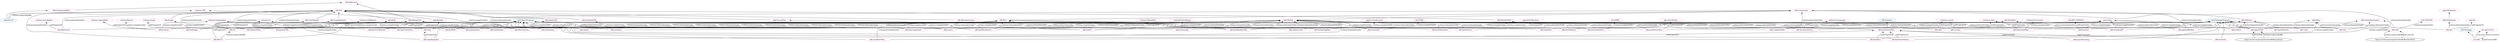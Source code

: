 digraph G {
  rankdir=BT
  node[height=.3]
"http://schema.org/Organization" [fillcolor="#1f77b4" color="#1f77b4" label="schema:Organization"]
"http://ns.nature.com/terms/Publication" [fillcolor="#1f77b4" color="#1f77b4" label="npg:Publication"]
"http://www.w3.org/2001/XMLSchema#string" [fillcolor="#1f77b4" color="#1f77b4" label="xsd:string"]
"https://w3id.org/oseg/ont/osh/okh#ExportFile" [fillcolor="#1f77b4" color="#1f77b4" label="okh:ExportFile"]
"https://w3id.org/oseg/ont/osh/tsdc/core#OHTsDC" [fillcolor="#1f77b4" color="#1f77b4" label="tsdc:OHTsDC"]
"http://www.w3.org/2002/07/owl#Ontology" [fillcolor="#1f77b4" color="#1f77b4" label="owl:Ontology"]
"https://w3id.org/oseg/ont/osh/okh#Standard" [fillcolor="#1f77b4" color="#1f77b4" label="okh:Standard"]
"https://w3id.org/oseg/ont/osh/okh#File" [fillcolor="#1f77b4" color="#1f77b4" label="okh:File"]
"http://www.w3.org/2002/07/owl#DatatypeProperty" [fillcolor="#1f77b4" color="#1f77b4" label="owl:DatatypeProperty"]
"http://schema.org/URL" [fillcolor="#1f77b4" color="#1f77b4" label="schema:URL"]
"https://w3id.org/oseg/ont/osh/okh#Software" [fillcolor="#1f77b4" color="#1f77b4" label="okh:Software"]
"https://w3id.org/oseg/ont/osh/okh#Publication" [fillcolor="#1f77b4" color="#1f77b4" label="okh:Publication"]
"https://w3id.org/oseg/ont/osh/okh#SourceFile" [fillcolor="#1f77b4" color="#1f77b4" label="okh:SourceFile"]
"https://w3id.org/oseg/ont/osh/okh#ComponentReference" [fillcolor="#1f77b4" color="#1f77b4" label="okh:ComponentRefe..."]
"https://w3id.org/oseg/ont/osh/okh#AuxiliaryFile" [fillcolor="#1f77b4" color="#1f77b4" label="okh:AuxiliaryFile"]
"https://w3id.org/oseg/ont/osh/okh#FileUrl" [fillcolor="#1f77b4" color="#1f77b4" label="okh:FileUrl"]
"https://w3id.org/oseg/ont/osh/otrl#OTRL" [fillcolor="#1f77b4" color="#1f77b4" label="otrl:OTRL"]
"https://w3id.org/oseg/ont/osh/otrl#ODRL" [fillcolor="#1f77b4" color="#1f77b4" label="otrl:ODRL"]
"https://w3id.org/oseg/ont/osh/okh#Component" [fillcolor="#1f77b4" color="#1f77b4" label="okh:Component"]
"https://w3id.org/oseg/ont/osh/okh#ManufacturingInstructions" [fillcolor="#1f77b4" color="#1f77b4" label="okh:Manufacturing..."]
"https://w3id.org/oseg/ont/osh/okh#Reference" [fillcolor="#1f77b4" color="#1f77b4" label="okh:Reference"]
"http://schema.org/StructuredValue" [fillcolor="#1f77b4" color="#1f77b4" label="schema:Structured..."]
"https://w3id.org/oseg/ont/osh/okh#ManifestFile" [fillcolor="#1f77b4" color="#1f77b4" label="okh:ManifestFile"]
"https://w3id.org/oseg/ont/osh/okh#UserManual" [fillcolor="#1f77b4" color="#1f77b4" label="okh:UserManual"]
"http://www.w3.org/1999/02/22-rdf-syntax-ns#Property" [fillcolor="#1f77b4" color="#1f77b4" label="rdf:Property"]
"http://schema.org/Person" [fillcolor="#1f77b4" color="#1f77b4" label="schema:Person"]
"https://w3id.org/oseg/ont/osh/okh#Module" [fillcolor="#1f77b4" color="#1f77b4" label="okh:Module"]
"https://w3id.org/oseg/ont/osh/okh#BoM" [fillcolor="#1f77b4" color="#1f77b4" label="okh:BoM"]
"https://w3id.org/oseg/ont/osh/okh#ContributionGuide" [fillcolor="#1f77b4" color="#1f77b4" label="okh:ContributionG..."]
"https://w3id.org/oseg/ont/osh/okh#Image" [fillcolor="#1f77b4" color="#1f77b4" label="okh:Image"]
"https://w3id.org/oseg/ont/osh/okh#Mass" [fillcolor="#1f77b4" color="#1f77b4" label="okh:Mass"]
"http://www.w3.org/2001/XMLSchema#dateTimeStamp" [fillcolor="#1f77b4" color="#1f77b4" label="xsd:dateTimeStamp"]
"http://www.w3.org/2002/07/owl#ObjectProperty" [fillcolor="#1f77b4" color="#1f77b4" label="owl:ObjectProperty"]
"https://w3id.org/oseg/ont/osh/okh#Readme" [fillcolor="#1f77b4" color="#1f77b4" label="okh:Readme"]
"https://w3id.org/oseg/ont/osh/okh#Part" [fillcolor="#1f77b4" color="#1f77b4" label="okh:Part"]
"https://w3id.org/oseg/ont/osh/okh#WebsiteUrl" [fillcolor="#1f77b4" color="#1f77b4" label="okh:WebsiteUrl"]
"http://spdx.org/rdf/terms#ListedLicense" [fillcolor="#1f77b4" color="#1f77b4" label="spdxt:ListedLicense"]
"https://w3id.org/oseg/ont/osh/okh#OuterDimensions" [fillcolor="#1f77b4" color="#1f77b4" label="okh:OuterDimensions"]
"https://w3id.org/oseg/ont/osh/okh#Module" [fillcolor="#e377c2" color="#e377c2" label="okh:Module"]
"https://w3id.org/oseg/ont/osh/okh#File" [fillcolor="#e377c2" color="#e377c2" label="okh:File"]
"https://w3id.org/oseg/ont/osh/okh#productionMetadata" [fillcolor="#e377c2" color="#e377c2" label="okh:productionMet..."]
"https://w3id.org/oseg/ont/osh/okh#forkOf" [fillcolor="#e377c2" color="#e377c2" label="okh:forkOf"]
"http://schema.org/url" [fillcolor="#e377c2" color="#e377c2" label="schema:url"]
"http://schema.org/version" [fillcolor="#e377c2" color="#e377c2" label="schema:version"]
"https://w3id.org/oseg/ont/osh/okh#ComponentReference" [fillcolor="#e377c2" color="#e377c2" label="okh:ComponentRefe..."]
"https://w3id.org/oseg/ont/osh/okh#Mass" [fillcolor="#e377c2" color="#e377c2" label="okh:Mass"]
"https://w3id.org/oseg/ont/osh/okh#SourceFile" [fillcolor="#e377c2" color="#e377c2" label="okh:SourceFile"]
"https://w3id.org/oseg/ont/osh/okh#openSCAD" [fillcolor="#e377c2" color="#e377c2" label="okh:openSCAD"]
"http://schema.org/isBasedOn" [fillcolor="#e377c2" color="#e377c2" label="schema:isBasedOn"]
"http://www.w3.org/2001/XMLSchema#string" [fillcolor="#e377c2" color="#e377c2" label="xsd:string"]
"https://w3id.org/oseg/ont/osh/okh#alternativeLicense" [fillcolor="#e377c2" color="#e377c2" label="okh:alternativeLi..."]
"http://schema.org/codeRepository" [fillcolor="#e377c2" color="#e377c2" label="schema:codeReposi..."]
"https://w3id.org/oseg/ont/osh/okh#Standard" [fillcolor="#e377c2" color="#e377c2" label="okh:Standard"]
"https://w3id.org/oseg/ont/osh/okh#Software" [fillcolor="#e377c2" color="#e377c2" label="okh:Software"]
"https://w3id.org/oseg/ont/osh/okh#Component" [fillcolor="#e377c2" color="#e377c2" label="okh:Component"]
"https://w3id.org/oseg/ont/osh/okh#attestation" [fillcolor="#e377c2" color="#e377c2" label="okh:attestation"]
"https://w3id.org/oseg/ont/osh/okh#tsdc" [fillcolor="#e377c2" color="#e377c2" label="okh:tsdc"]
"https://www.gnu.org/licenses/gpl-3.0.txt" [fillcolor="#e377c2" color="#e377c2" label="ns1:gpl-3.0.txt"]
"https://w3id.org/oseg/ont/osh/tsdc/core#OHTsDC" [fillcolor="#e377c2" color="#e377c2" label="tsdc:OHTsDC"]
"https://w3id.org/oseg/ont/osh/okh#doi" [fillcolor="#e377c2" color="#e377c2" label="okh:doi"]
"https://w3id.org/oseg/ont/osh/okh#technologyReadinessLevel" [fillcolor="#e377c2" color="#e377c2" label="okh:technologyRea..."]
"https://w3id.org/oseg/ont/osh/okh#compliesWith" [fillcolor="#e377c2" color="#e377c2" label="okh:compliesWith"]
"http://schema.org/encodingFormat" [fillcolor="#e377c2" color="#e377c2" label="schema:encodingFo..."]
"https://w3id.org/oseg/ont/osh/okh#hasSoftware" [fillcolor="#e377c2" color="#e377c2" label="okh:hasSoftware"]
"https://w3id.org/oseg/ont/osh/okh#Part" [fillcolor="#e377c2" color="#e377c2" label="okh:Part"]
"http://ns.nature.com/terms/doi" [fillcolor="#e377c2" color="#e377c2" label="npg:doi"]
"https://w3id.org/oseg/ont/osh/okh#source" [fillcolor="#e377c2" color="#e377c2" label="okh:source"]
"https://w3id.org/oseg/ont/osh/okh#hasPublication" [fillcolor="#e377c2" color="#e377c2" label="okh:hasPublication"]
"https://w3id.org/oseg/ont/osh/okh#uploadMethod" [fillcolor="#e377c2" color="#e377c2" label="okh:uploadMethod"]
"https://w3id.org/oseg/ont/osh/okh#fileUrl" [fillcolor="#e377c2" color="#e377c2" label="okh:fileUrl"]
"http://schema.org/value" [fillcolor="#e377c2" color="#e377c2" label="schema:value"]
"https://w3id.org/oseg/ont/osh/okh" [fillcolor="#e377c2" color="#e377c2" label="ns2:okh"]
"https://w3id.org/oseg/ont/osh/okh#versionOf" [fillcolor="#e377c2" color="#e377c2" label="okh:versionOf"]
"http://schema.org/image" [fillcolor="#e377c2" color="#e377c2" label="schema:image"]
"http://spdx.org/rdf/terms#ListedLicense" [fillcolor="#e377c2" color="#e377c2" label="spdxt:ListedLicense"]
"https://w3id.org/oseg/ont/osh/okh#documentationLanguage" [fillcolor="#e377c2" color="#e377c2" label="okh:documentation..."]
"https://w3id.org/oseg/ont/osh/okh#hasUserManual" [fillcolor="#e377c2" color="#e377c2" label="okh:hasUserManual"]
"https://w3id.org/oseg/ont/osh/okh#WebsiteUrl" [fillcolor="#e377c2" color="#e377c2" label="okh:WebsiteUrl"]
"https://w3id.org/oseg/ont/osh/okh#hasImage" [fillcolor="#e377c2" color="#e377c2" label="okh:hasImage"]
"https://w3id.org/oseg/ont/osh/okh#documentationReadinessLevel" [fillcolor="#e377c2" color="#e377c2" label="okh:documentation..."]
"https://w3id.org/oseg/ont/osh/okh#BoM" [fillcolor="#e377c2" color="#e377c2" label="okh:BoM"]
"https://w3id.org/oseg/ont/osh/okh#hasManifestFile" [fillcolor="#e377c2" color="#e377c2" label="okh:hasManifestFile"]
"https://w3id.org/oseg/ont/osh/okh#AuxiliaryFile" [fillcolor="#e377c2" color="#e377c2" label="okh:AuxiliaryFile"]
"https://w3id.org/oseg/ont/osh/okh#unit" [fillcolor="#e377c2" color="#e377c2" label="okh:unit"]
"http://schema.org/Organization" [fillcolor="#e377c2" color="#e377c2" label="schema:Organization"]
"https://w3id.org/oseg/ont/osh/okh#licensor" [fillcolor="#e377c2" color="#e377c2" label="okh:licensor"]
"https://w3id.org/oseg/ont/osh/okh#hasReadme" [fillcolor="#e377c2" color="#e377c2" label="okh:hasReadme"]
"http://purl.obolibrary.org/obo/BFO_0000016" [fillcolor="#e377c2" color="#e377c2" label="obo:BFO_0000016"]
"http://schema.org/inLanguage" [fillcolor="#e377c2" color="#e377c2" label="schema:inLanguage"]
"https://w3id.org/oseg/ont/osh/okh#dataSource" [fillcolor="#e377c2" color="#e377c2" label="okh:dataSource"]
"https://w3id.org/oseg/ont/osh/okh#repoHost" [fillcolor="#e377c2" color="#e377c2" label="okh:repoHost"]
"https://w3id.org/oseg/ont/osh/okh#Reference" [fillcolor="#e377c2" color="#e377c2" label="okh:Reference"]
"https://w3id.org/oseg/ont/osh/okh#version" [fillcolor="#e377c2" color="#e377c2" label="okh:version"]
"https://w3id.org/oseg/ont/osh/okh#export" [fillcolor="#e377c2" color="#e377c2" label="okh:export"]
"https://w3id.org/oseg/ont/osh/okh#hasOuterDimensions" [fillcolor="#e377c2" color="#e377c2" label="okh:hasOuterDimen..."]
"https://w3id.org/oseg/ont/osh/okh#repoSnapshot" [fillcolor="#e377c2" color="#e377c2" label="okh:repoSnapshot"]
"https://w3id.org/oseg/ont/osh/okh#hasComponent" [fillcolor="#e377c2" color="#e377c2" label="okh:hasComponent"]
"https://w3id.org/oseg/ont/osh/okh#hasBoM" [fillcolor="#e377c2" color="#e377c2" label="okh:hasBoM"]
"https://w3id.org/oseg/ont/osh/okh#function" [fillcolor="#e377c2" color="#e377c2" label="okh:function"]
"https://w3id.org/oseg/ont/osh/okh#hasContributionGuide" [fillcolor="#e377c2" color="#e377c2" label="okh:hasContributi..."]
"https://w3id.org/oseg/ont/osh/okh#relativePath" [fillcolor="#e377c2" color="#e377c2" label="okh:relativePath"]
"https://w3id.org/oseg/ont/osh/okh#Publication" [fillcolor="#e377c2" color="#e377c2" label="okh:Publication"]
"https://w3id.org/oseg/ont/osh/okh#organization" [fillcolor="#e377c2" color="#e377c2" label="okh:organization"]
"http://schema.org/StructuredValue" [fillcolor="#e377c2" color="#e377c2" label="schema:Structured..."]
"https://w3id.org/oseg/ont/osh/okh#hasMass" [fillcolor="#e377c2" color="#e377c2" label="okh:hasMass"]
"https://w3id.org/oseg/ont/osh/okh#ExportFile" [fillcolor="#e377c2" color="#e377c2" label="okh:ExportFile"]
"https://w3id.org/oseg/ont/osh/okh#installationGuide" [fillcolor="#e377c2" color="#e377c2" label="okh:installationG..."]
"https://w3id.org/oseg/ont/osh/okh#smallestToleranceClass" [fillcolor="#e377c2" color="#e377c2" label="okh:smallestToler..."]
"https://w3id.org/oseg/ont/osh/okh#cpcPatentClass" [fillcolor="#e377c2" color="#e377c2" label="okh:cpcPatentClass"]
"http://schema.org/URL" [fillcolor="#e377c2" color="#e377c2" label="schema:URL"]
"http://www.w3.org/2001/XMLSchema#dateTimeStamp" [fillcolor="#e377c2" color="#e377c2" label="xsd:dateTimeStamp"]
"https://w3id.org/oseg/ont/osh/okh#OuterDimensions" [fillcolor="#e377c2" color="#e377c2" label="okh:OuterDimensions"]
"https://w3id.org/oseg/ont/osh/okh#auxiliary" [fillcolor="#e377c2" color="#e377c2" label="okh:auxiliary"]
"https://w3id.org/oseg/ont/osh/okh#ManifestFile" [fillcolor="#e377c2" color="#e377c2" label="okh:ManifestFile"]
"https://w3id.org/oseg/ont/osh/okh#permaURL" [fillcolor="#e377c2" color="#e377c2" label="okh:permaURL"]
"https://w3id.org/oseg/ont/osh/okh#url" [fillcolor="#e377c2" color="#e377c2" label="okh:url"]
"https://w3id.org/oseg/ont/osh/otrl#ODRL" [fillcolor="#e377c2" color="#e377c2" label="otrl:ODRL"]
"https://w3id.org/oseg/ont/osh/okh#material" [fillcolor="#e377c2" color="#e377c2" label="okh:material"]
"https://w3id.org/oseg/ont/osh/okh#UserManual" [fillcolor="#e377c2" color="#e377c2" label="okh:UserManual"]
"http://schema.org/copyrightHolder" [fillcolor="#e377c2" color="#e377c2" label="schema:copyrightH..."]
"https://w3id.org/oseg/ont/osh/okh#okhv" [fillcolor="#e377c2" color="#e377c2" label="okh:okhv"]
"https://w3id.org/oseg/ont/osh/okh#functionalMetadata" [fillcolor="#e377c2" color="#e377c2" label="okh:functionalMet..."]
"https://w3id.org/oseg/ont/osh/okh#value" [fillcolor="#e377c2" color="#e377c2" label="okh:value"]
"http://ns.nature.com/terms/Publication" [fillcolor="#e377c2" color="#e377c2" label="npg:Publication"]
"https://w3id.org/oseg/ont/osh/okh#repo" [fillcolor="#e377c2" color="#e377c2" label="okh:repo"]
"https://w3id.org/oseg/ont/osh/okh#hasManufacturingInstructions" [fillcolor="#e377c2" color="#e377c2" label="okh:hasManufactur..."]
"https://w3id.org/oseg/ont/osh/okh#fileFormat" [fillcolor="#e377c2" color="#e377c2" label="okh:fileFormat"]
"http://schema.org/Person" [fillcolor="#e377c2" color="#e377c2" label="schema:Person"]
"https://w3id.org/oseg/ont/osh/okh#ManufacturingInstructions" [fillcolor="#e377c2" color="#e377c2" label="okh:Manufacturing..."]
"https://w3id.org/oseg/ont/osh/okh#release" [fillcolor="#e377c2" color="#e377c2" label="okh:release"]
"http://data.epo.org/linked-data/def/patent/classificationIPCInventive" [fillcolor="#e377c2" color="#e377c2" label="epo:classificatio..."]
"https://w3id.org/oseg/ont/osh/okh#Readme" [fillcolor="#e377c2" color="#e377c2" label="okh:Readme"]
"https://w3id.org/oseg/ont/osh/okh#manufacturingProcess" [fillcolor="#e377c2" color="#e377c2" label="okh:manufacturing..."]
"https://w3id.org/oseg/ont/osh/otrl#OTRL" [fillcolor="#e377c2" color="#e377c2" label="otrl:OTRL"]
"https://w3id.org/oseg/ont/osh/okh#standardID" [fillcolor="#e377c2" color="#e377c2" label="okh:standardID"]
"https://w3id.org/oseg/ont/osh/okh#timestamp" [fillcolor="#e377c2" color="#e377c2" label="okh:timestamp"]
"https://w3id.org/oseg/ont/osh/okh#Image" [fillcolor="#e377c2" color="#e377c2" label="okh:Image"]
"https://w3id.org/oseg/ont/osh/okh#ContributionGuide" [fillcolor="#e377c2" color="#e377c2" label="okh:ContributionG..."]
"https://w3id.org/oseg/ont/osh/okh#spdxLicense" [fillcolor="#e377c2" color="#e377c2" label="okh:spdxLicense"]
"http://ns.nature.com/terms/hasPublication" [fillcolor="#e377c2" color="#e377c2" label="npg:hasPublication"]
  "https://w3id.org/oseg/ont/osh/okh#documentationLanguage" -> "https://w3id.org/oseg/ont/osh/okh#Module" [label="schema:domainIncludes"]
  "https://w3id.org/oseg/ont/osh/okh#repo" -> "https://w3id.org/oseg/ont/osh/okh#Module" [label="schema:domainIncludes"]
  "https://w3id.org/oseg/ont/osh/okh#fileFormat" -> "https://w3id.org/oseg/ont/osh/okh#File" [label="schema:domainIncludes"]
  "https://w3id.org/oseg/ont/osh/okh#AuxiliaryFile" -> "https://w3id.org/oseg/ont/osh/okh#File" [label=""]
  "https://w3id.org/oseg/ont/osh/okh#hasBoM" -> "http://www.w3.org/2002/07/owl#ObjectProperty" [label="a"]
  "https://w3id.org/oseg/ont/osh/okh#productionMetadata" -> "http://www.w3.org/1999/02/22-rdf-syntax-ns#Property" [label="a"]
  "https://w3id.org/oseg/ont/osh/okh#forkOf" -> "http://www.w3.org/2002/07/owl#ObjectProperty" [label="a"]
  "https://w3id.org/oseg/ont/osh/okh#functionalMetadata" -> "https://w3id.org/oseg/ont/osh/okh#Module" [label="schema:domainIncludes"]
  "https://w3id.org/oseg/ont/osh/okh#version" -> "http://schema.org/version" [label="subPropertyOf"]
  "https://w3id.org/oseg/ont/osh/okh#permaURL" -> "https://w3id.org/oseg/ont/osh/okh#File" [label="schema:domainIncludes"]
  "https://w3id.org/oseg/ont/osh/okh#repoHost" -> "http://schema.org/url" [label="subPropertyOf"]
  "https://w3id.org/oseg/ont/osh/okh#FileUrl" -> "https://w3id.org/oseg/ont/osh/okh#ComponentReference" [label=""]
  "https://w3id.org/oseg/ont/osh/okh#function" -> "http://www.w3.org/2002/07/owl#DatatypeProperty" [label="a"]
  "https://w3id.org/oseg/ont/osh/okh#url" -> "https://w3id.org/oseg/ont/osh/okh#File" [label="schema:domainIncludes"]
  "https://w3id.org/oseg/ont/osh/okh#hasContributionGuide" -> "http://www.w3.org/2002/07/owl#ObjectProperty" [label="a"]
  "https://w3id.org/oseg/ont/osh/okh#technologyReadinessLevel" -> "https://w3id.org/oseg/ont/osh/okh#Module" [label="schema:domainIncludes"]
  "https://w3id.org/oseg/ont/osh/okh#repoSnapshot" -> "https://w3id.org/oseg/ont/osh/okh#Module" [label="schema:domainIncludes"]
  "https://w3id.org/oseg/ont/osh/okh#hasMass" -> "https://w3id.org/oseg/ont/osh/okh#Mass" [label="schema:rangeIncludes"]
  "https://w3id.org/oseg/ont/osh/okh#openScad" -> "https://w3id.org/oseg/ont/osh/okh#openSCAD" [label="schema:supersededBy"]
  "https://w3id.org/oseg/ont/osh/okh#relativePath" -> "http://www.w3.org/2002/07/owl#ObjectProperty" [label="a"]
  "https://w3id.org/oseg/ont/osh/okh#source" -> "https://w3id.org/oseg/ont/osh/okh#SourceFile" [label="schema:rangeIncludes"]
  "https://w3id.org/oseg/ont/osh/okh#ContributionGuide" -> "https://w3id.org/oseg/ont/osh/okh#File" [label=""]
  "https://w3id.org/oseg/ont/osh/okh#openSCAD" -> "http://www.w3.org/2002/07/owl#DatatypeProperty" [label="a"]
  "https://w3id.org/oseg/ont/osh/okh" -> "https://www.gnu.org/licenses/gpl-3.0.txt" [label="cc:license"]
  "https://w3id.org/oseg/ont/osh/okh#doi" -> "https://w3id.org/oseg/ont/osh/okh#Publication" [label="schema:domainIncludes"]
  "https://w3id.org/oseg/ont/osh/okh#forkOf" -> "http://schema.org/isBasedOn" [label="subPropertyOf"]
  "https://w3id.org/oseg/ont/osh/okh#relativePath" -> "http://www.w3.org/2001/XMLSchema#string" [label="schema:rangeIncludes"]
  "https://w3id.org/oseg/ont/osh/okh#uploadMethod" -> "http://www.w3.org/2001/XMLSchema#string" [label="schema:rangeIncludes"]
  "https://w3id.org/oseg/ont/osh/okh#hasBoM" -> "https://w3id.org/oseg/ont/osh/okh#Module" [label="schema:domainIncludes"]
  "https://w3id.org/oseg/ont/osh/okh#okhv" -> "http://schema.org/version" [label="subPropertyOf"]
  "https://w3id.org/oseg/ont/osh/okh#alternativeLicense" -> "http://www.w3.org/2002/07/owl#ObjectProperty" [label="a"]
  "https://w3id.org/oseg/ont/osh/okh#hasManifestFile" -> "https://w3id.org/oseg/ont/osh/okh#Module" [label="schema:domainIncludes"]
  "https://w3id.org/oseg/ont/osh/okh#SourceFile" -> "https://w3id.org/oseg/ont/osh/okh#File" [label=""]
  "https://w3id.org/oseg/ont/osh/okh#organization" -> "http://schema.org/Organization" [label="schema:rangeIncludes"]
  "https://w3id.org/oseg/ont/osh/okh#repo" -> "http://schema.org/codeRepository" [label="subPropertyOf"]
  "https://w3id.org/oseg/ont/osh/okh#organization" -> "http://www.w3.org/2002/07/owl#ObjectProperty" [label="a"]
  "https://w3id.org/oseg/ont/osh/okh#functionalMetadata" -> "http://schema.org/StructuredValue" [label="schema:rangeIncludes"]
  "https://w3id.org/oseg/ont/osh/okh#auxiliary" -> "https://w3id.org/oseg/ont/osh/okh#Module" [label="schema:domainIncludes"]
  "https://w3id.org/oseg/ont/osh/okh#standardID" -> "https://w3id.org/oseg/ont/osh/okh#Standard" [label="schema:domainIncludes"]
  "https://w3id.org/oseg/ont/osh/okh#tsdc" -> "http://www.w3.org/2002/07/owl#ObjectProperty" [label="a"]
  "https://w3id.org/oseg/ont/osh/okh#hasMass" -> "http://www.w3.org/2002/07/owl#ObjectProperty" [label="a"]
  "https://w3id.org/oseg/ont/osh/okh#installationGuide" -> "https://w3id.org/oseg/ont/osh/okh#Software" [label="schema:domainIncludes"]
  "https://w3id.org/oseg/ont/osh/okh#Module" -> "https://w3id.org/oseg/ont/osh/okh#Component" [label=""]
  "https://w3id.org/oseg/ont/osh/okh#source" -> "https://w3id.org/oseg/ont/osh/okh#Module" [label="schema:domainIncludes"]
  "https://w3id.org/oseg/ont/osh/okh#attestation" -> "http://www.w3.org/2002/07/owl#ObjectProperty" [label="a"]
  "https://w3id.org/oseg/ont/osh/okh#fileUrl" -> "http://schema.org/url" [label="subPropertyOf"]
  "https://w3id.org/oseg/ont/osh/okh#hasPublication" -> "https://w3id.org/oseg/ont/osh/okh#Module" [label="schema:domainIncludes"]
  "https://w3id.org/oseg/ont/osh/okh#export" -> "https://w3id.org/oseg/ont/osh/okh#ExportFile" [label="schema:rangeIncludes"]
  "https://w3id.org/oseg/ont/osh/okh#installationGuide" -> "http://www.w3.org/2002/07/owl#DatatypeProperty" [label="a"]
  "https://w3id.org/oseg/ont/osh/okh#compliesWith" -> "https://w3id.org/oseg/ont/osh/okh#Standard" [label="schema:rangeIncludes"]
  "https://w3id.org/oseg/ont/osh/okh#relatedTsdc" -> "https://w3id.org/oseg/ont/osh/okh#tsdc" [label="schema:supersededBy"]
  "https://w3id.org/oseg/ont/osh/okh" -> "https://www.gnu.org/licenses/gpl-3.0.txt" [label="dcterms:license"]
  "https://w3id.org/oseg/ont/osh/okh#tsdc" -> "https://w3id.org/oseg/ont/osh/tsdc/core#OHTsDC" [label="schema:rangeIncludes"]
  "https://w3id.org/oseg/ont/osh/okh#doi" -> "http://www.w3.org/2002/07/owl#DatatypeProperty" [label="a"]
  "https://w3id.org/oseg/ont/osh/okh#technologyReadinessLevel" -> "http://www.w3.org/2002/07/owl#ObjectProperty" [label="a"]
  "https://w3id.org/oseg/ont/osh/okh#smallestToleranceClass" -> "http://www.w3.org/2002/07/owl#ObjectProperty" [label="a"]
  "https://w3id.org/oseg/ont/osh/okh#cpcPatentClass" -> "http://www.w3.org/2002/07/owl#ObjectProperty" [label="a"]
  "https://w3id.org/oseg/ont/osh/okh#material" -> "https://w3id.org/oseg/ont/osh/okh#productionMetadata" [label="subPropertyOf"]
  "https://w3id.org/oseg/ont/osh/okh#hasMass" -> "https://w3id.org/oseg/ont/osh/okh#productionMetadata" [label="subPropertyOf"]
  "https://w3id.org/oseg/ont/osh/okh#Image" -> "https://w3id.org/oseg/ont/osh/okh#File" [label=""]
  "https://w3id.org/oseg/ont/osh/okh#FileUrl" -> "http://schema.org/URL" [label=""]
  "https://w3id.org/oseg/ont/osh/okh#cpcPatentClass" -> "http://www.w3.org/2001/XMLSchema#string" [label="schema:rangeIncludes"]
  "https://w3id.org/oseg/ont/osh/okh#compliesWith" -> "http://www.w3.org/2002/07/owl#ObjectProperty" [label="a"]
  "https://w3id.org/oseg/ont/osh/okh#openScad" -> "https://w3id.org/oseg/ont/osh/okh#openSCAD" [label="owl:sameAs"]
  "https://w3id.org/oseg/ont/osh/okh#WebsiteUrl" -> "http://schema.org/URL" [label=""]
  "https://w3id.org/oseg/ont/osh/okh#timestamp" -> "http://www.w3.org/2001/XMLSchema#dateTimeStamp" [label="schema:rangeIncludes"]
  "https://w3id.org/oseg/ont/osh/okh#openSCAD" -> "https://w3id.org/oseg/ont/osh/okh#OuterDimensions" [label="schema:domainIncludes"]
  "https://w3id.org/oseg/ont/osh/okh#attestation" -> "https://w3id.org/oseg/ont/osh/okh#Module" [label="schema:domainIncludes"]
  "https://w3id.org/oseg/ont/osh/okh#unit" -> "https://w3id.org/oseg/ont/osh/okh#Mass" [label="schema:domainIncludes"]
  "https://w3id.org/oseg/ont/osh/okh#fileFormat" -> "http://schema.org/encodingFormat" [label="subPropertyOf"]
  "https://w3id.org/oseg/ont/osh/okh#versionOf" -> "https://w3id.org/oseg/ont/osh/okh#Module" [label="schema:domainIncludes"]
  "https://w3id.org/oseg/ont/osh/okh#hasSoftware" -> "http://www.w3.org/2002/07/owl#ObjectProperty" [label="a"]
  "https://w3id.org/oseg/ont/osh/okh#export" -> "https://w3id.org/oseg/ont/osh/okh#Part" [label="schema:domainIncludes"]
  "https://w3id.org/oseg/ont/osh/okh#hasOuterDimensions" -> "https://w3id.org/oseg/ont/osh/okh#productionMetadata" [label="subPropertyOf"]
  "https://w3id.org/oseg/ont/osh/okh#hasManufacturingInstructions" -> "https://w3id.org/oseg/ont/osh/okh#Part" [label="schema:domainIncludes"]
  "https://w3id.org/oseg/ont/osh/okh#doi" -> "http://ns.nature.com/terms/doi" [label="subPropertyOf"]
  "https://w3id.org/oseg/ont/osh/okh#hasUserManual" -> "https://w3id.org/oseg/ont/osh/okh#Module" [label="schema:domainIncludes"]
  "https://w3id.org/oseg/ont/osh/okh#smallestToleranceClass" -> "https://w3id.org/oseg/ont/osh/okh#productionMetadata" [label="subPropertyOf"]
  "https://w3id.org/oseg/ont/osh/okh#auxiliary" -> "http://www.w3.org/2002/07/owl#ObjectProperty" [label="a"]
  "https://w3id.org/oseg/ont/osh/okh#dataSource" -> "http://schema.org/url" [label="subPropertyOf"]
  "https://w3id.org/oseg/ont/osh/okh#source" -> "http://www.w3.org/2002/07/owl#ObjectProperty" [label="a"]
  "https://w3id.org/oseg/ont/osh/okh#compliesWith" -> "https://w3id.org/oseg/ont/osh/okh#Component" [label="schema:domainIncludes"]
  "https://w3id.org/oseg/ont/osh/okh#cpcPatentClass" -> "https://w3id.org/oseg/ont/osh/okh#Module" [label="schema:domainIncludes"]
  "https://w3id.org/oseg/ont/osh/okh#hasPublication" -> "http://www.w3.org/2002/07/owl#ObjectProperty" [label="a"]
  "https://w3id.org/oseg/ont/osh/okh#okhv" -> "https://w3id.org/oseg/ont/osh/okh#ManifestFile" [label="schema:domainIncludes"]
  "https://w3id.org/oseg/ont/osh/okh#WebsiteUrl" -> "https://w3id.org/oseg/ont/osh/okh#Reference" [label=""]
  "https://w3id.org/oseg/ont/osh/okh#dataSource" -> "https://w3id.org/oseg/ont/osh/okh#Module" [label="schema:domainIncludes"]
  "https://w3id.org/oseg/ont/osh/okh#hasSoftware" -> "https://w3id.org/oseg/ont/osh/okh#Module" [label="schema:domainIncludes"]
  "https://w3id.org/oseg/ont/osh/okh#manufacturingProcess" -> "https://w3id.org/oseg/ont/osh/okh#productionMetadata" [label="subPropertyOf"]
  "https://w3id.org/oseg/ont/osh/okh#ManifestFile" -> "https://w3id.org/oseg/ont/osh/okh#File" [label=""]
  "https://w3id.org/oseg/ont/osh/okh#uploadMethod" -> "http://www.w3.org/2002/07/owl#DatatypeProperty" [label="a"]
  "https://w3id.org/oseg/ont/osh/okh#versionOf" -> "https://w3id.org/oseg/ont/osh/okh#Module" [label="schema:rangeIncludes"]
  "https://w3id.org/oseg/ont/osh/okh#fileUrl" -> "http://www.w3.org/2002/07/owl#ObjectProperty" [label="a"]
  "https://w3id.org/oseg/ont/osh/okh#relatedTsdc" -> "https://w3id.org/oseg/ont/osh/okh#tsdc" [label="owl:sameAs"]
  "https://w3id.org/oseg/ont/osh/okh#hasManifestFile" -> "https://w3id.org/oseg/ont/osh/okh#Part" [label="schema:domainIncludes"]
  "https://w3id.org/oseg/ont/osh/okh#productionMetadata" -> "http://schema.org/value" [label="subPropertyOf"]
  "https://w3id.org/oseg/ont/osh/okh#version" -> "https://w3id.org/oseg/ont/osh/okh#Module" [label="schema:domainIncludes"]
  "https://w3id.org/oseg/ont/osh/okh#FileUrl" -> "https://w3id.org/oseg/ont/osh/okh#File" [label="schema:supersededBy"]
  "https://w3id.org/oseg/ont/osh/okh#permaURL" -> "http://www.w3.org/2002/07/owl#ObjectProperty" [label="a"]
  "https://w3id.org/oseg/ont/osh/okh#forkOf" -> "https://w3id.org/oseg/ont/osh/okh#Part" [label="schema:domainIncludes"]
  "https://w3id.org/oseg/ont/osh/okh#relativePath" -> "https://w3id.org/oseg/ont/osh/okh#File" [label="schema:domainIncludes"]
  "https://w3id.org/oseg/ont/osh/okh#url" -> "http://www.w3.org/2002/07/owl#ObjectProperty" [label="a"]
  "https://w3id.org/oseg/ont/osh/okh#hasContributionGuide" -> "https://w3id.org/oseg/ont/osh/okh#Module" [label="schema:domainIncludes"]
  "https://w3id.org/oseg/ont/osh/okh#documentationReadinessLevel" -> "https://w3id.org/oseg/ont/osh/otrl#ODRL" [label="schema:rangeIncludes"]
  "https://w3id.org/oseg/ont/osh/okh" -> "https://w3id.org/oseg/ont/osh/okh" [label="owl:versionIRI"]
  "https://w3id.org/oseg/ont/osh/okh#BoM" -> "https://w3id.org/oseg/ont/osh/okh#File" [label=""]
  "https://w3id.org/oseg/ont/osh/okh#versionOf" -> "http://www.w3.org/2002/07/owl#ObjectProperty" [label="a"]
  "https://w3id.org/oseg/ont/osh/okh#hasImage" -> "http://schema.org/image" [label="subPropertyOf"]
  "https://w3id.org/oseg/ont/osh/okh#spdxLicense" -> "http://spdx.org/rdf/terms#ListedLicense" [label="schema:rangeIncludes"]
  "https://w3id.org/oseg/ont/osh/okh#productionMetadata" -> "https://w3id.org/oseg/ont/osh/okh#Part" [label="schema:domainIncludes"]
  "https://w3id.org/oseg/ont/osh/okh#documentationLanguage" -> "http://www.w3.org/2002/07/owl#DatatypeProperty" [label="a"]
  "https://w3id.org/oseg/ont/osh/okh#hasUserManual" -> "http://www.w3.org/2002/07/owl#ObjectProperty" [label="a"]
  "https://w3id.org/oseg/ont/osh/okh#material" -> "http://www.w3.org/2002/07/owl#DatatypeProperty" [label="a"]
  "https://w3id.org/oseg/ont/osh/okh#hasComponent" -> "https://w3id.org/oseg/ont/osh/okh#Part" [label="schema:rangeIncludes"]
  "https://w3id.org/oseg/ont/osh/okh#url" -> "http://schema.org/url" [label="subPropertyOf"]
  "https://w3id.org/oseg/ont/osh/okh#hasUserManual" -> "https://w3id.org/oseg/ont/osh/okh#UserManual" [label="schema:rangeIncludes"]
  "https://w3id.org/oseg/ont/osh/okh#licensor" -> "http://schema.org/copyrightHolder" [label="subPropertyOf"]
  "https://w3id.org/oseg/ont/osh/okh#repo" -> "https://w3id.org/oseg/ont/osh/okh#WebsiteUrl" [label="schema:rangeIncludes"]
  "https://w3id.org/oseg/ont/osh/okh#okhv" -> "http://www.w3.org/2002/07/owl#DatatypeProperty" [label="a"]
  "https://w3id.org/oseg/ont/osh/okh#documentationReadinessLevel" -> "https://w3id.org/oseg/ont/osh/okh#Module" [label="schema:domainIncludes"]
  "https://w3id.org/oseg/ont/osh/okh#functionalMetadata" -> "http://www.w3.org/2002/07/owl#DatatypeProperty" [label="a"]
  "https://w3id.org/oseg/ont/osh/okh#hasOuterDimensions" -> "https://w3id.org/oseg/ont/osh/okh#OuterDimensions" [label="schema:rangeIncludes"]
  "https://w3id.org/oseg/ont/osh/okh#organization" -> "https://w3id.org/oseg/ont/osh/okh#Module" [label="schema:domainIncludes"]
  "https://w3id.org/oseg/ont/osh/okh#functionalMetadata" -> "http://schema.org/value" [label="subPropertyOf"]
  "https://w3id.org/oseg/ont/osh/okh#hasImage" -> "http://www.w3.org/2002/07/owl#ObjectProperty" [label="a"]
  "https://w3id.org/oseg/ont/osh/okh#release" -> "https://w3id.org/oseg/ont/osh/okh#Module" [label="schema:domainIncludes"]
  "https://w3id.org/oseg/ont/osh/okh#value" -> "http://www.w3.org/2002/07/owl#DatatypeProperty" [label="a"]
  "https://w3id.org/oseg/ont/osh/okh#Publication" -> "http://ns.nature.com/terms/Publication" [label=""]
  "https://w3id.org/oseg/ont/osh/okh#documentationLanguage" -> "https://w3id.org/oseg/ont/osh/okh#Part" [label="schema:domainIncludes"]
  "https://w3id.org/oseg/ont/osh/okh" -> "http://www.w3.org/2002/07/owl#Ontology" [label="a"]
  "https://w3id.org/oseg/ont/osh/okh#repoSnapshot" -> "https://w3id.org/oseg/ont/osh/okh#WebsiteUrl" [label="schema:rangeIncludes"]
  "https://w3id.org/oseg/ont/osh/okh#hasComponent" -> "https://w3id.org/oseg/ont/osh/okh#WebsiteUrl" [label="schema:rangeIncludes"]
  "https://w3id.org/oseg/ont/osh/okh#alternativeLicense" -> "https://w3id.org/oseg/ont/osh/okh#File" [label="schema:rangeIncludes"]
  "https://w3id.org/oseg/ont/osh/okh#function" -> "https://w3id.org/oseg/ont/osh/okh#Module" [label="schema:domainIncludes"]
  "https://w3id.org/oseg/ont/osh/okh#value" -> "https://w3id.org/oseg/ont/osh/okh#Mass" [label="schema:domainIncludes"]
  "https://w3id.org/oseg/ont/osh/okh#smallestToleranceClass" -> "https://w3id.org/oseg/ont/osh/okh#Part" [label="schema:domainIncludes"]
  "https://w3id.org/oseg/ont/osh/okh#repoSnapshot" -> "https://w3id.org/oseg/ont/osh/okh#repo" [label="subPropertyOf"]
  "https://w3id.org/oseg/ont/osh/okh#standardID" -> "http://www.w3.org/2001/XMLSchema#string" [label="schema:rangeIncludes"]
  "https://w3id.org/oseg/ont/osh/okh#ExportFile" -> "https://w3id.org/oseg/ont/osh/okh#File" [label=""]
  "https://w3id.org/oseg/ont/osh/okh#repoHost" -> "https://w3id.org/oseg/ont/osh/okh#Module" [label="schema:domainIncludes"]
  "https://w3id.org/oseg/ont/osh/okh#hasSoftware" -> "https://w3id.org/oseg/ont/osh/okh#Software" [label="schema:rangeIncludes"]
  "https://w3id.org/oseg/ont/osh/okh#hasManufacturingInstructions" -> "http://www.w3.org/2002/07/owl#ObjectProperty" [label="a"]
  "https://w3id.org/oseg/ont/osh/okh#fileFormat" -> "http://www.w3.org/2002/07/owl#ObjectProperty" [label="a"]
  "https://w3id.org/oseg/ont/osh/okh#fileUrl" -> "https://w3id.org/oseg/ont/osh/okh#url" [label="schema:supersededBy"]
  "https://w3id.org/oseg/ont/osh/okh#documentationReadinessLevel" -> "http://www.w3.org/2002/07/owl#ObjectProperty" [label="a"]
  "https://w3id.org/oseg/ont/osh/okh#licensor" -> "https://w3id.org/oseg/ont/osh/okh#Module" [label="schema:domainIncludes"]
  "https://w3id.org/oseg/ont/osh/okh#licensor" -> "http://schema.org/Person" [label="schema:rangeIncludes"]
  "https://w3id.org/oseg/ont/osh/okh#hasReadme" -> "https://w3id.org/oseg/ont/osh/okh#Module" [label="schema:domainIncludes"]
  "https://w3id.org/oseg/ont/osh/okh#release" -> "https://w3id.org/oseg/ont/osh/okh#Software" [label="schema:domainIncludes"]
  "https://w3id.org/oseg/ont/osh/okh#auxiliary" -> "https://w3id.org/oseg/ont/osh/okh#Part" [label="schema:domainIncludes"]
  "https://w3id.org/oseg/ont/osh/okh#source" -> "https://w3id.org/oseg/ont/osh/okh#Part" [label="schema:domainIncludes"]
  "https://w3id.org/oseg/ont/osh/okh#hasBoM" -> "https://w3id.org/oseg/ont/osh/okh#BoM" [label="schema:rangeIncludes"]
  "https://w3id.org/oseg/ont/osh/okh#hasManufacturingInstructions" -> "https://w3id.org/oseg/ont/osh/okh#ManufacturingInstructions" [label="schema:rangeIncludes"]
  "https://w3id.org/oseg/ont/osh/okh#release" -> "http://www.w3.org/2002/07/owl#DatatypeProperty" [label="a"]
  "https://w3id.org/oseg/ont/osh/okh#timestamp" -> "https://w3id.org/oseg/ont/osh/okh#Module" [label="schema:domainIncludes"]
  "https://w3id.org/oseg/ont/osh/okh#fileUrl" -> "https://w3id.org/oseg/ont/osh/okh#File" [label="schema:domainIncludes"]
  "https://w3id.org/oseg/ont/osh/okh#export" -> "https://w3id.org/oseg/ont/osh/okh#Module" [label="schema:domainIncludes"]
  "https://w3id.org/oseg/ont/osh/okh#hasManifestFile" -> "http://www.w3.org/2002/07/owl#ObjectProperty" [label="a"]
  "https://w3id.org/oseg/ont/osh/okh#hasManufacturingInstructions" -> "https://w3id.org/oseg/ont/osh/okh#Module" [label="schema:domainIncludes"]
  "https://w3id.org/oseg/ont/osh/okh#cpcPatentClass" -> "http://data.epo.org/linked-data/def/patent/classificationIPCInventive" [label="subPropertyOf"]
  "https://w3id.org/oseg/ont/osh/okh#auxiliary" -> "https://w3id.org/oseg/ont/osh/okh#AuxiliaryFile" [label="schema:rangeIncludes"]
  "https://w3id.org/oseg/ont/osh/okh#attestation" -> "https://w3id.org/oseg/ont/osh/okh#WebsiteUrl" [label="schema:rangeIncludes"]
  "https://w3id.org/oseg/ont/osh/okh#unit" -> "http://www.w3.org/2002/07/owl#DatatypeProperty" [label="a"]
  "https://w3id.org/oseg/ont/osh/okh#function" -> "http://www.w3.org/2001/XMLSchema#string" [label="schema:rangeIncludes"]
  "https://w3id.org/oseg/ont/osh/okh#tsdc" -> "https://w3id.org/oseg/ont/osh/okh#Component" [label="schema:domainIncludes"]
  "https://w3id.org/oseg/ont/osh/okh#licensor" -> "http://schema.org/Organization" [label="schema:rangeIncludes"]
  "https://w3id.org/oseg/ont/osh/okh#licensor" -> "http://www.w3.org/2002/07/owl#ObjectProperty" [label="a"]
  "https://w3id.org/oseg/ont/osh/okh#hasReadme" -> "http://www.w3.org/2002/07/owl#ObjectProperty" [label="a"]
  "https://w3id.org/oseg/ont/osh/okh#spdxLicense" -> "https://w3id.org/oseg/ont/osh/okh#Module" [label="schema:domainIncludes"]
  "https://w3id.org/oseg/ont/osh/okh#hasComponent" -> "https://w3id.org/oseg/ont/osh/okh#Module" [label="schema:domainIncludes"]
  "https://w3id.org/oseg/ont/osh/okh#hasReadme" -> "https://w3id.org/oseg/ont/osh/okh#Readme" [label="schema:rangeIncludes"]
  "https://w3id.org/oseg/ont/osh/okh#openSCAD" -> "http://www.w3.org/2001/XMLSchema#string" [label="schema:rangeIncludes"]
  "https://w3id.org/oseg/ont/osh/okh#function" -> "http://purl.obolibrary.org/obo/BFO_0000016" [label="subPropertyOf"]
  "https://w3id.org/oseg/ont/osh/okh#Readme" -> "https://w3id.org/oseg/ont/osh/okh#File" [label=""]
  "https://w3id.org/oseg/ont/osh/okh#documentationLanguage" -> "http://schema.org/inLanguage" [label="subPropertyOf"]
  "https://w3id.org/oseg/ont/osh/okh#dataSource" -> "http://www.w3.org/2002/07/owl#DatatypeProperty" [label="a"]
  "https://w3id.org/oseg/ont/osh/okh#repoHost" -> "http://www.w3.org/2002/07/owl#DatatypeProperty" [label="a"]
  "https://w3id.org/oseg/ont/osh/okh#UserManual" -> "https://w3id.org/oseg/ont/osh/okh#File" [label=""]
  "https://w3id.org/oseg/ont/osh/okh#ComponentReference" -> "https://w3id.org/oseg/ont/osh/okh#Reference" [label=""]
  "https://w3id.org/oseg/ont/osh/okh#forkOf" -> "https://w3id.org/oseg/ont/osh/okh#Module" [label="schema:domainIncludes"]
  "https://w3id.org/oseg/ont/osh/okh#relativePath" -> "http://schema.org/url" [label="subPropertyOf"]
  "https://w3id.org/oseg/ont/osh/okh#manufacturingProcess" -> "http://www.w3.org/2002/07/owl#DatatypeProperty" [label="a"]
  "https://w3id.org/oseg/ont/osh/okh#version" -> "http://www.w3.org/2002/07/owl#DatatypeProperty" [label="a"]
  "https://w3id.org/oseg/ont/osh/okh#technologyReadinessLevel" -> "https://w3id.org/oseg/ont/osh/otrl#OTRL" [label="schema:rangeIncludes"]
  "https://w3id.org/oseg/ont/osh/okh#standardID" -> "http://www.w3.org/2002/07/owl#DatatypeProperty" [label="a"]
  "https://w3id.org/oseg/ont/osh/okh#timestamp" -> "http://www.w3.org/2002/07/owl#ObjectProperty" [label="a"]
  "https://w3id.org/oseg/ont/osh/okh#export" -> "http://www.w3.org/2002/07/owl#ObjectProperty" [label="a"]
  "https://w3id.org/oseg/ont/osh/okh#hasImage" -> "https://w3id.org/oseg/ont/osh/okh#Image" [label="schema:rangeIncludes"]
  "https://w3id.org/oseg/ont/osh/okh#hasImage" -> "https://w3id.org/oseg/ont/osh/okh#Component" [label="schema:domainIncludes"]
  "https://w3id.org/oseg/ont/osh/okh#repo" -> "http://www.w3.org/2002/07/owl#ObjectProperty" [label="a"]
  "https://w3id.org/oseg/ont/osh/okh#productionMetadata" -> "https://w3id.org/oseg/ont/osh/okh#Module" [label="schema:domainIncludes"]
  "https://w3id.org/oseg/ont/osh/okh#hasComponent" -> "https://w3id.org/oseg/ont/osh/okh#Module" [label="schema:rangeIncludes"]
  "https://w3id.org/oseg/ont/osh/okh#Part" -> "https://w3id.org/oseg/ont/osh/okh#Component" [label=""]
  "https://w3id.org/oseg/ont/osh/okh#ManufacturingInstructions" -> "https://w3id.org/oseg/ont/osh/okh#File" [label=""]
  "https://w3id.org/oseg/ont/osh/okh#unit" -> "https://w3id.org/oseg/ont/osh/okh#OuterDimensions" [label="schema:domainIncludes"]
  "https://w3id.org/oseg/ont/osh/okh#hasOuterDimensions" -> "http://www.w3.org/2002/07/owl#ObjectProperty" [label="a"]
  "https://w3id.org/oseg/ont/osh/okh#Software" -> "https://w3id.org/oseg/ont/osh/okh#Component" [label=""]
  "https://w3id.org/oseg/ont/osh/okh#uploadMethod" -> "https://w3id.org/oseg/ont/osh/okh#Component" [label="schema:domainIncludes"]
  "https://w3id.org/oseg/ont/osh/okh#alternativeLicense" -> "https://w3id.org/oseg/ont/osh/okh#Module" [label="schema:domainIncludes"]
  "https://w3id.org/oseg/ont/osh/okh#hasContributionGuide" -> "https://w3id.org/oseg/ont/osh/okh#ContributionGuide" [label="schema:rangeIncludes"]
  "https://w3id.org/oseg/ont/osh/okh#repoSnapshot" -> "http://www.w3.org/2002/07/owl#ObjectProperty" [label="a"]
  "https://w3id.org/oseg/ont/osh/okh#spdxLicense" -> "http://www.w3.org/2002/07/owl#ObjectProperty" [label="a"]
  "https://w3id.org/oseg/ont/osh/okh#hasComponent" -> "http://www.w3.org/2002/07/owl#ObjectProperty" [label="a"]
  "https://w3id.org/oseg/ont/osh/okh#hasPublication" -> "http://ns.nature.com/terms/hasPublication" [label="subPropertyOf"]
  "https://w3id.org/oseg/ont/osh/okh#hasManifestFile" -> "https://w3id.org/oseg/ont/osh/okh#ManifestFile" [label="schema:rangeIncludes"]
}
